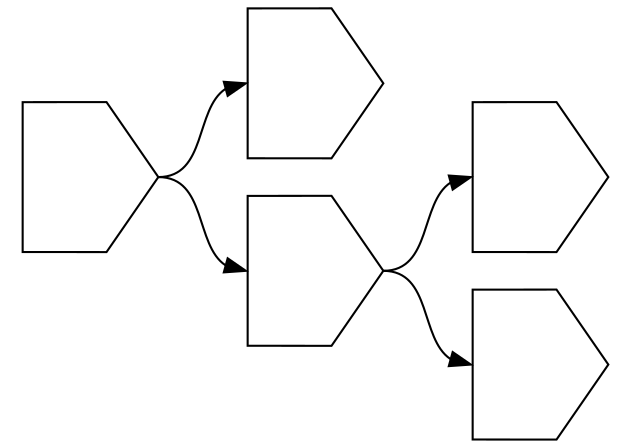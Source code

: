 digraph asm {
	rotate=90;
	edge [headport=n,tailport=s];
	10978 [label="",height=1,width=1,shape=invhouse];
	3210 [label="",height=1,width=1,shape=invhouse];
	1275 [label="",height=1,width=1,shape=invhouse];
	11677 [label="",height=1,width=1,shape=invhouse];
	11495 [label="",height=1,width=1,shape=invhouse];
	3210 -> 1275
	3210 -> 10978
	11677 -> 3210
	11677 -> 11495
}